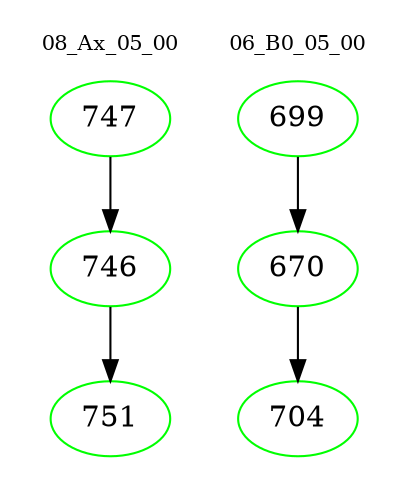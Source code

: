 digraph{
subgraph cluster_0 {
color = white
label = "08_Ax_05_00";
fontsize=10;
T0_747 [label="747", color="green"]
T0_747 -> T0_746 [color="black"]
T0_746 [label="746", color="green"]
T0_746 -> T0_751 [color="black"]
T0_751 [label="751", color="green"]
}
subgraph cluster_1 {
color = white
label = "06_B0_05_00";
fontsize=10;
T1_699 [label="699", color="green"]
T1_699 -> T1_670 [color="black"]
T1_670 [label="670", color="green"]
T1_670 -> T1_704 [color="black"]
T1_704 [label="704", color="green"]
}
}
